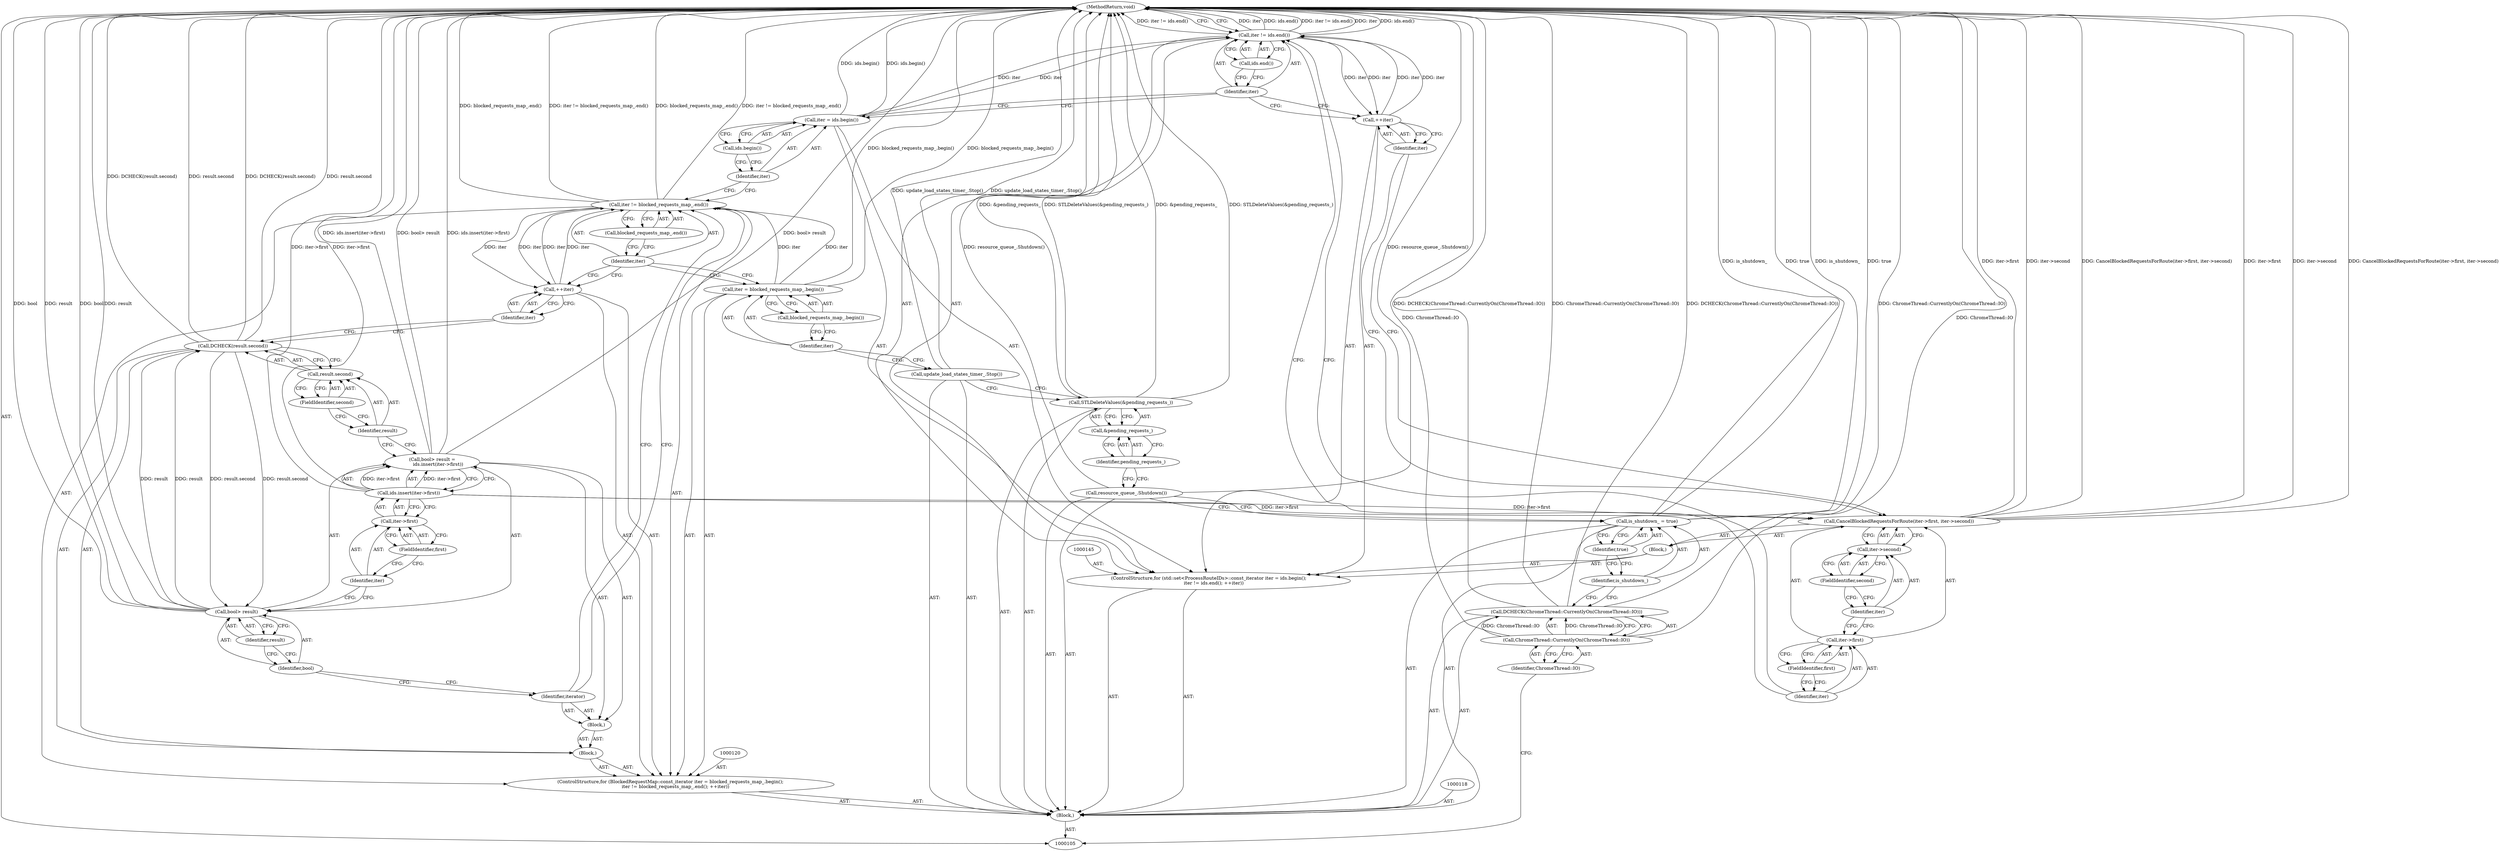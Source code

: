 digraph "0_Chrome_6c5d779aaf0dec9628da8a20751e95fd09554b14" {
"1000162" [label="(MethodReturn,void)"];
"1000106" [label="(Block,)"];
"1000119" [label="(ControlStructure,for (BlockedRequestMap::const_iterator iter = blocked_requests_map_.begin();\n       iter != blocked_requests_map_.end(); ++iter))"];
"1000121" [label="(Call,iter = blocked_requests_map_.begin())"];
"1000122" [label="(Identifier,iter)"];
"1000123" [label="(Call,blocked_requests_map_.begin())"];
"1000126" [label="(Call,blocked_requests_map_.end())"];
"1000127" [label="(Call,++iter)"];
"1000128" [label="(Identifier,iter)"];
"1000129" [label="(Block,)"];
"1000124" [label="(Call,iter != blocked_requests_map_.end())"];
"1000125" [label="(Identifier,iter)"];
"1000130" [label="(Block,)"];
"1000131" [label="(Identifier,iterator)"];
"1000132" [label="(Call,bool> result =\n        ids.insert(iter->first))"];
"1000133" [label="(Call,bool> result)"];
"1000134" [label="(Identifier,bool)"];
"1000135" [label="(Identifier,result)"];
"1000137" [label="(Call,iter->first)"];
"1000138" [label="(Identifier,iter)"];
"1000139" [label="(FieldIdentifier,first)"];
"1000136" [label="(Call,ids.insert(iter->first))"];
"1000141" [label="(Call,result.second)"];
"1000142" [label="(Identifier,result)"];
"1000143" [label="(FieldIdentifier,second)"];
"1000140" [label="(Call,DCHECK(result.second))"];
"1000107" [label="(Call,DCHECK(ChromeThread::CurrentlyOn(ChromeThread::IO)))"];
"1000109" [label="(Identifier,ChromeThread::IO)"];
"1000108" [label="(Call,ChromeThread::CurrentlyOn(ChromeThread::IO))"];
"1000144" [label="(ControlStructure,for (std::set<ProcessRouteIDs>::const_iterator iter = ids.begin();\n       iter != ids.end(); ++iter))"];
"1000146" [label="(Call,iter = ids.begin())"];
"1000147" [label="(Identifier,iter)"];
"1000148" [label="(Call,ids.begin())"];
"1000151" [label="(Call,ids.end())"];
"1000152" [label="(Call,++iter)"];
"1000153" [label="(Identifier,iter)"];
"1000154" [label="(Block,)"];
"1000149" [label="(Call,iter != ids.end())"];
"1000150" [label="(Identifier,iter)"];
"1000156" [label="(Call,iter->first)"];
"1000157" [label="(Identifier,iter)"];
"1000155" [label="(Call,CancelBlockedRequestsForRoute(iter->first, iter->second))"];
"1000158" [label="(FieldIdentifier,first)"];
"1000159" [label="(Call,iter->second)"];
"1000160" [label="(Identifier,iter)"];
"1000161" [label="(FieldIdentifier,second)"];
"1000112" [label="(Identifier,true)"];
"1000110" [label="(Call,is_shutdown_ = true)"];
"1000111" [label="(Identifier,is_shutdown_)"];
"1000113" [label="(Call,resource_queue_.Shutdown())"];
"1000115" [label="(Call,&pending_requests_)"];
"1000116" [label="(Identifier,pending_requests_)"];
"1000114" [label="(Call,STLDeleteValues(&pending_requests_))"];
"1000117" [label="(Call,update_load_states_timer_.Stop())"];
"1000162" -> "1000105"  [label="AST: "];
"1000162" -> "1000149"  [label="CFG: "];
"1000124" -> "1000162"  [label="DDG: blocked_requests_map_.end()"];
"1000124" -> "1000162"  [label="DDG: iter != blocked_requests_map_.end()"];
"1000107" -> "1000162"  [label="DDG: ChromeThread::CurrentlyOn(ChromeThread::IO)"];
"1000107" -> "1000162"  [label="DDG: DCHECK(ChromeThread::CurrentlyOn(ChromeThread::IO))"];
"1000114" -> "1000162"  [label="DDG: STLDeleteValues(&pending_requests_)"];
"1000114" -> "1000162"  [label="DDG: &pending_requests_"];
"1000132" -> "1000162"  [label="DDG: ids.insert(iter->first)"];
"1000132" -> "1000162"  [label="DDG: bool> result"];
"1000149" -> "1000162"  [label="DDG: iter"];
"1000149" -> "1000162"  [label="DDG: ids.end()"];
"1000149" -> "1000162"  [label="DDG: iter != ids.end()"];
"1000155" -> "1000162"  [label="DDG: iter->first"];
"1000155" -> "1000162"  [label="DDG: iter->second"];
"1000155" -> "1000162"  [label="DDG: CancelBlockedRequestsForRoute(iter->first, iter->second)"];
"1000110" -> "1000162"  [label="DDG: is_shutdown_"];
"1000110" -> "1000162"  [label="DDG: true"];
"1000117" -> "1000162"  [label="DDG: update_load_states_timer_.Stop()"];
"1000121" -> "1000162"  [label="DDG: blocked_requests_map_.begin()"];
"1000140" -> "1000162"  [label="DDG: result.second"];
"1000140" -> "1000162"  [label="DDG: DCHECK(result.second)"];
"1000133" -> "1000162"  [label="DDG: bool"];
"1000133" -> "1000162"  [label="DDG: result"];
"1000146" -> "1000162"  [label="DDG: ids.begin()"];
"1000113" -> "1000162"  [label="DDG: resource_queue_.Shutdown()"];
"1000136" -> "1000162"  [label="DDG: iter->first"];
"1000108" -> "1000162"  [label="DDG: ChromeThread::IO"];
"1000106" -> "1000105"  [label="AST: "];
"1000107" -> "1000106"  [label="AST: "];
"1000110" -> "1000106"  [label="AST: "];
"1000113" -> "1000106"  [label="AST: "];
"1000114" -> "1000106"  [label="AST: "];
"1000117" -> "1000106"  [label="AST: "];
"1000118" -> "1000106"  [label="AST: "];
"1000119" -> "1000106"  [label="AST: "];
"1000144" -> "1000106"  [label="AST: "];
"1000119" -> "1000106"  [label="AST: "];
"1000120" -> "1000119"  [label="AST: "];
"1000121" -> "1000119"  [label="AST: "];
"1000124" -> "1000119"  [label="AST: "];
"1000127" -> "1000119"  [label="AST: "];
"1000129" -> "1000119"  [label="AST: "];
"1000121" -> "1000119"  [label="AST: "];
"1000121" -> "1000123"  [label="CFG: "];
"1000122" -> "1000121"  [label="AST: "];
"1000123" -> "1000121"  [label="AST: "];
"1000125" -> "1000121"  [label="CFG: "];
"1000121" -> "1000162"  [label="DDG: blocked_requests_map_.begin()"];
"1000121" -> "1000124"  [label="DDG: iter"];
"1000122" -> "1000121"  [label="AST: "];
"1000122" -> "1000117"  [label="CFG: "];
"1000123" -> "1000122"  [label="CFG: "];
"1000123" -> "1000121"  [label="AST: "];
"1000123" -> "1000122"  [label="CFG: "];
"1000121" -> "1000123"  [label="CFG: "];
"1000126" -> "1000124"  [label="AST: "];
"1000126" -> "1000125"  [label="CFG: "];
"1000124" -> "1000126"  [label="CFG: "];
"1000127" -> "1000119"  [label="AST: "];
"1000127" -> "1000128"  [label="CFG: "];
"1000128" -> "1000127"  [label="AST: "];
"1000125" -> "1000127"  [label="CFG: "];
"1000127" -> "1000124"  [label="DDG: iter"];
"1000124" -> "1000127"  [label="DDG: iter"];
"1000128" -> "1000127"  [label="AST: "];
"1000128" -> "1000140"  [label="CFG: "];
"1000127" -> "1000128"  [label="CFG: "];
"1000129" -> "1000119"  [label="AST: "];
"1000130" -> "1000129"  [label="AST: "];
"1000140" -> "1000129"  [label="AST: "];
"1000124" -> "1000119"  [label="AST: "];
"1000124" -> "1000126"  [label="CFG: "];
"1000125" -> "1000124"  [label="AST: "];
"1000126" -> "1000124"  [label="AST: "];
"1000131" -> "1000124"  [label="CFG: "];
"1000147" -> "1000124"  [label="CFG: "];
"1000124" -> "1000162"  [label="DDG: blocked_requests_map_.end()"];
"1000124" -> "1000162"  [label="DDG: iter != blocked_requests_map_.end()"];
"1000121" -> "1000124"  [label="DDG: iter"];
"1000127" -> "1000124"  [label="DDG: iter"];
"1000124" -> "1000127"  [label="DDG: iter"];
"1000125" -> "1000124"  [label="AST: "];
"1000125" -> "1000121"  [label="CFG: "];
"1000125" -> "1000127"  [label="CFG: "];
"1000126" -> "1000125"  [label="CFG: "];
"1000130" -> "1000129"  [label="AST: "];
"1000131" -> "1000130"  [label="AST: "];
"1000132" -> "1000130"  [label="AST: "];
"1000131" -> "1000130"  [label="AST: "];
"1000131" -> "1000124"  [label="CFG: "];
"1000134" -> "1000131"  [label="CFG: "];
"1000132" -> "1000130"  [label="AST: "];
"1000132" -> "1000136"  [label="CFG: "];
"1000133" -> "1000132"  [label="AST: "];
"1000136" -> "1000132"  [label="AST: "];
"1000142" -> "1000132"  [label="CFG: "];
"1000132" -> "1000162"  [label="DDG: ids.insert(iter->first)"];
"1000132" -> "1000162"  [label="DDG: bool> result"];
"1000136" -> "1000132"  [label="DDG: iter->first"];
"1000133" -> "1000132"  [label="AST: "];
"1000133" -> "1000135"  [label="CFG: "];
"1000134" -> "1000133"  [label="AST: "];
"1000135" -> "1000133"  [label="AST: "];
"1000138" -> "1000133"  [label="CFG: "];
"1000133" -> "1000162"  [label="DDG: bool"];
"1000133" -> "1000162"  [label="DDG: result"];
"1000140" -> "1000133"  [label="DDG: result.second"];
"1000133" -> "1000140"  [label="DDG: result"];
"1000134" -> "1000133"  [label="AST: "];
"1000134" -> "1000131"  [label="CFG: "];
"1000135" -> "1000134"  [label="CFG: "];
"1000135" -> "1000133"  [label="AST: "];
"1000135" -> "1000134"  [label="CFG: "];
"1000133" -> "1000135"  [label="CFG: "];
"1000137" -> "1000136"  [label="AST: "];
"1000137" -> "1000139"  [label="CFG: "];
"1000138" -> "1000137"  [label="AST: "];
"1000139" -> "1000137"  [label="AST: "];
"1000136" -> "1000137"  [label="CFG: "];
"1000138" -> "1000137"  [label="AST: "];
"1000138" -> "1000133"  [label="CFG: "];
"1000139" -> "1000138"  [label="CFG: "];
"1000139" -> "1000137"  [label="AST: "];
"1000139" -> "1000138"  [label="CFG: "];
"1000137" -> "1000139"  [label="CFG: "];
"1000136" -> "1000132"  [label="AST: "];
"1000136" -> "1000137"  [label="CFG: "];
"1000137" -> "1000136"  [label="AST: "];
"1000132" -> "1000136"  [label="CFG: "];
"1000136" -> "1000162"  [label="DDG: iter->first"];
"1000136" -> "1000132"  [label="DDG: iter->first"];
"1000136" -> "1000155"  [label="DDG: iter->first"];
"1000141" -> "1000140"  [label="AST: "];
"1000141" -> "1000143"  [label="CFG: "];
"1000142" -> "1000141"  [label="AST: "];
"1000143" -> "1000141"  [label="AST: "];
"1000140" -> "1000141"  [label="CFG: "];
"1000142" -> "1000141"  [label="AST: "];
"1000142" -> "1000132"  [label="CFG: "];
"1000143" -> "1000142"  [label="CFG: "];
"1000143" -> "1000141"  [label="AST: "];
"1000143" -> "1000142"  [label="CFG: "];
"1000141" -> "1000143"  [label="CFG: "];
"1000140" -> "1000129"  [label="AST: "];
"1000140" -> "1000141"  [label="CFG: "];
"1000141" -> "1000140"  [label="AST: "];
"1000128" -> "1000140"  [label="CFG: "];
"1000140" -> "1000162"  [label="DDG: result.second"];
"1000140" -> "1000162"  [label="DDG: DCHECK(result.second)"];
"1000140" -> "1000133"  [label="DDG: result.second"];
"1000133" -> "1000140"  [label="DDG: result"];
"1000107" -> "1000106"  [label="AST: "];
"1000107" -> "1000108"  [label="CFG: "];
"1000108" -> "1000107"  [label="AST: "];
"1000111" -> "1000107"  [label="CFG: "];
"1000107" -> "1000162"  [label="DDG: ChromeThread::CurrentlyOn(ChromeThread::IO)"];
"1000107" -> "1000162"  [label="DDG: DCHECK(ChromeThread::CurrentlyOn(ChromeThread::IO))"];
"1000108" -> "1000107"  [label="DDG: ChromeThread::IO"];
"1000109" -> "1000108"  [label="AST: "];
"1000109" -> "1000105"  [label="CFG: "];
"1000108" -> "1000109"  [label="CFG: "];
"1000108" -> "1000107"  [label="AST: "];
"1000108" -> "1000109"  [label="CFG: "];
"1000109" -> "1000108"  [label="AST: "];
"1000107" -> "1000108"  [label="CFG: "];
"1000108" -> "1000162"  [label="DDG: ChromeThread::IO"];
"1000108" -> "1000107"  [label="DDG: ChromeThread::IO"];
"1000144" -> "1000106"  [label="AST: "];
"1000145" -> "1000144"  [label="AST: "];
"1000146" -> "1000144"  [label="AST: "];
"1000149" -> "1000144"  [label="AST: "];
"1000152" -> "1000144"  [label="AST: "];
"1000154" -> "1000144"  [label="AST: "];
"1000146" -> "1000144"  [label="AST: "];
"1000146" -> "1000148"  [label="CFG: "];
"1000147" -> "1000146"  [label="AST: "];
"1000148" -> "1000146"  [label="AST: "];
"1000150" -> "1000146"  [label="CFG: "];
"1000146" -> "1000162"  [label="DDG: ids.begin()"];
"1000146" -> "1000149"  [label="DDG: iter"];
"1000147" -> "1000146"  [label="AST: "];
"1000147" -> "1000124"  [label="CFG: "];
"1000148" -> "1000147"  [label="CFG: "];
"1000148" -> "1000146"  [label="AST: "];
"1000148" -> "1000147"  [label="CFG: "];
"1000146" -> "1000148"  [label="CFG: "];
"1000151" -> "1000149"  [label="AST: "];
"1000151" -> "1000150"  [label="CFG: "];
"1000149" -> "1000151"  [label="CFG: "];
"1000152" -> "1000144"  [label="AST: "];
"1000152" -> "1000153"  [label="CFG: "];
"1000153" -> "1000152"  [label="AST: "];
"1000150" -> "1000152"  [label="CFG: "];
"1000152" -> "1000149"  [label="DDG: iter"];
"1000149" -> "1000152"  [label="DDG: iter"];
"1000153" -> "1000152"  [label="AST: "];
"1000153" -> "1000155"  [label="CFG: "];
"1000152" -> "1000153"  [label="CFG: "];
"1000154" -> "1000144"  [label="AST: "];
"1000155" -> "1000154"  [label="AST: "];
"1000149" -> "1000144"  [label="AST: "];
"1000149" -> "1000151"  [label="CFG: "];
"1000150" -> "1000149"  [label="AST: "];
"1000151" -> "1000149"  [label="AST: "];
"1000157" -> "1000149"  [label="CFG: "];
"1000162" -> "1000149"  [label="CFG: "];
"1000149" -> "1000162"  [label="DDG: iter"];
"1000149" -> "1000162"  [label="DDG: ids.end()"];
"1000149" -> "1000162"  [label="DDG: iter != ids.end()"];
"1000152" -> "1000149"  [label="DDG: iter"];
"1000146" -> "1000149"  [label="DDG: iter"];
"1000149" -> "1000152"  [label="DDG: iter"];
"1000150" -> "1000149"  [label="AST: "];
"1000150" -> "1000146"  [label="CFG: "];
"1000150" -> "1000152"  [label="CFG: "];
"1000151" -> "1000150"  [label="CFG: "];
"1000156" -> "1000155"  [label="AST: "];
"1000156" -> "1000158"  [label="CFG: "];
"1000157" -> "1000156"  [label="AST: "];
"1000158" -> "1000156"  [label="AST: "];
"1000160" -> "1000156"  [label="CFG: "];
"1000157" -> "1000156"  [label="AST: "];
"1000157" -> "1000149"  [label="CFG: "];
"1000158" -> "1000157"  [label="CFG: "];
"1000155" -> "1000154"  [label="AST: "];
"1000155" -> "1000159"  [label="CFG: "];
"1000156" -> "1000155"  [label="AST: "];
"1000159" -> "1000155"  [label="AST: "];
"1000153" -> "1000155"  [label="CFG: "];
"1000155" -> "1000162"  [label="DDG: iter->first"];
"1000155" -> "1000162"  [label="DDG: iter->second"];
"1000155" -> "1000162"  [label="DDG: CancelBlockedRequestsForRoute(iter->first, iter->second)"];
"1000136" -> "1000155"  [label="DDG: iter->first"];
"1000158" -> "1000156"  [label="AST: "];
"1000158" -> "1000157"  [label="CFG: "];
"1000156" -> "1000158"  [label="CFG: "];
"1000159" -> "1000155"  [label="AST: "];
"1000159" -> "1000161"  [label="CFG: "];
"1000160" -> "1000159"  [label="AST: "];
"1000161" -> "1000159"  [label="AST: "];
"1000155" -> "1000159"  [label="CFG: "];
"1000160" -> "1000159"  [label="AST: "];
"1000160" -> "1000156"  [label="CFG: "];
"1000161" -> "1000160"  [label="CFG: "];
"1000161" -> "1000159"  [label="AST: "];
"1000161" -> "1000160"  [label="CFG: "];
"1000159" -> "1000161"  [label="CFG: "];
"1000112" -> "1000110"  [label="AST: "];
"1000112" -> "1000111"  [label="CFG: "];
"1000110" -> "1000112"  [label="CFG: "];
"1000110" -> "1000106"  [label="AST: "];
"1000110" -> "1000112"  [label="CFG: "];
"1000111" -> "1000110"  [label="AST: "];
"1000112" -> "1000110"  [label="AST: "];
"1000113" -> "1000110"  [label="CFG: "];
"1000110" -> "1000162"  [label="DDG: is_shutdown_"];
"1000110" -> "1000162"  [label="DDG: true"];
"1000111" -> "1000110"  [label="AST: "];
"1000111" -> "1000107"  [label="CFG: "];
"1000112" -> "1000111"  [label="CFG: "];
"1000113" -> "1000106"  [label="AST: "];
"1000113" -> "1000110"  [label="CFG: "];
"1000116" -> "1000113"  [label="CFG: "];
"1000113" -> "1000162"  [label="DDG: resource_queue_.Shutdown()"];
"1000115" -> "1000114"  [label="AST: "];
"1000115" -> "1000116"  [label="CFG: "];
"1000116" -> "1000115"  [label="AST: "];
"1000114" -> "1000115"  [label="CFG: "];
"1000116" -> "1000115"  [label="AST: "];
"1000116" -> "1000113"  [label="CFG: "];
"1000115" -> "1000116"  [label="CFG: "];
"1000114" -> "1000106"  [label="AST: "];
"1000114" -> "1000115"  [label="CFG: "];
"1000115" -> "1000114"  [label="AST: "];
"1000117" -> "1000114"  [label="CFG: "];
"1000114" -> "1000162"  [label="DDG: STLDeleteValues(&pending_requests_)"];
"1000114" -> "1000162"  [label="DDG: &pending_requests_"];
"1000117" -> "1000106"  [label="AST: "];
"1000117" -> "1000114"  [label="CFG: "];
"1000122" -> "1000117"  [label="CFG: "];
"1000117" -> "1000162"  [label="DDG: update_load_states_timer_.Stop()"];
}
